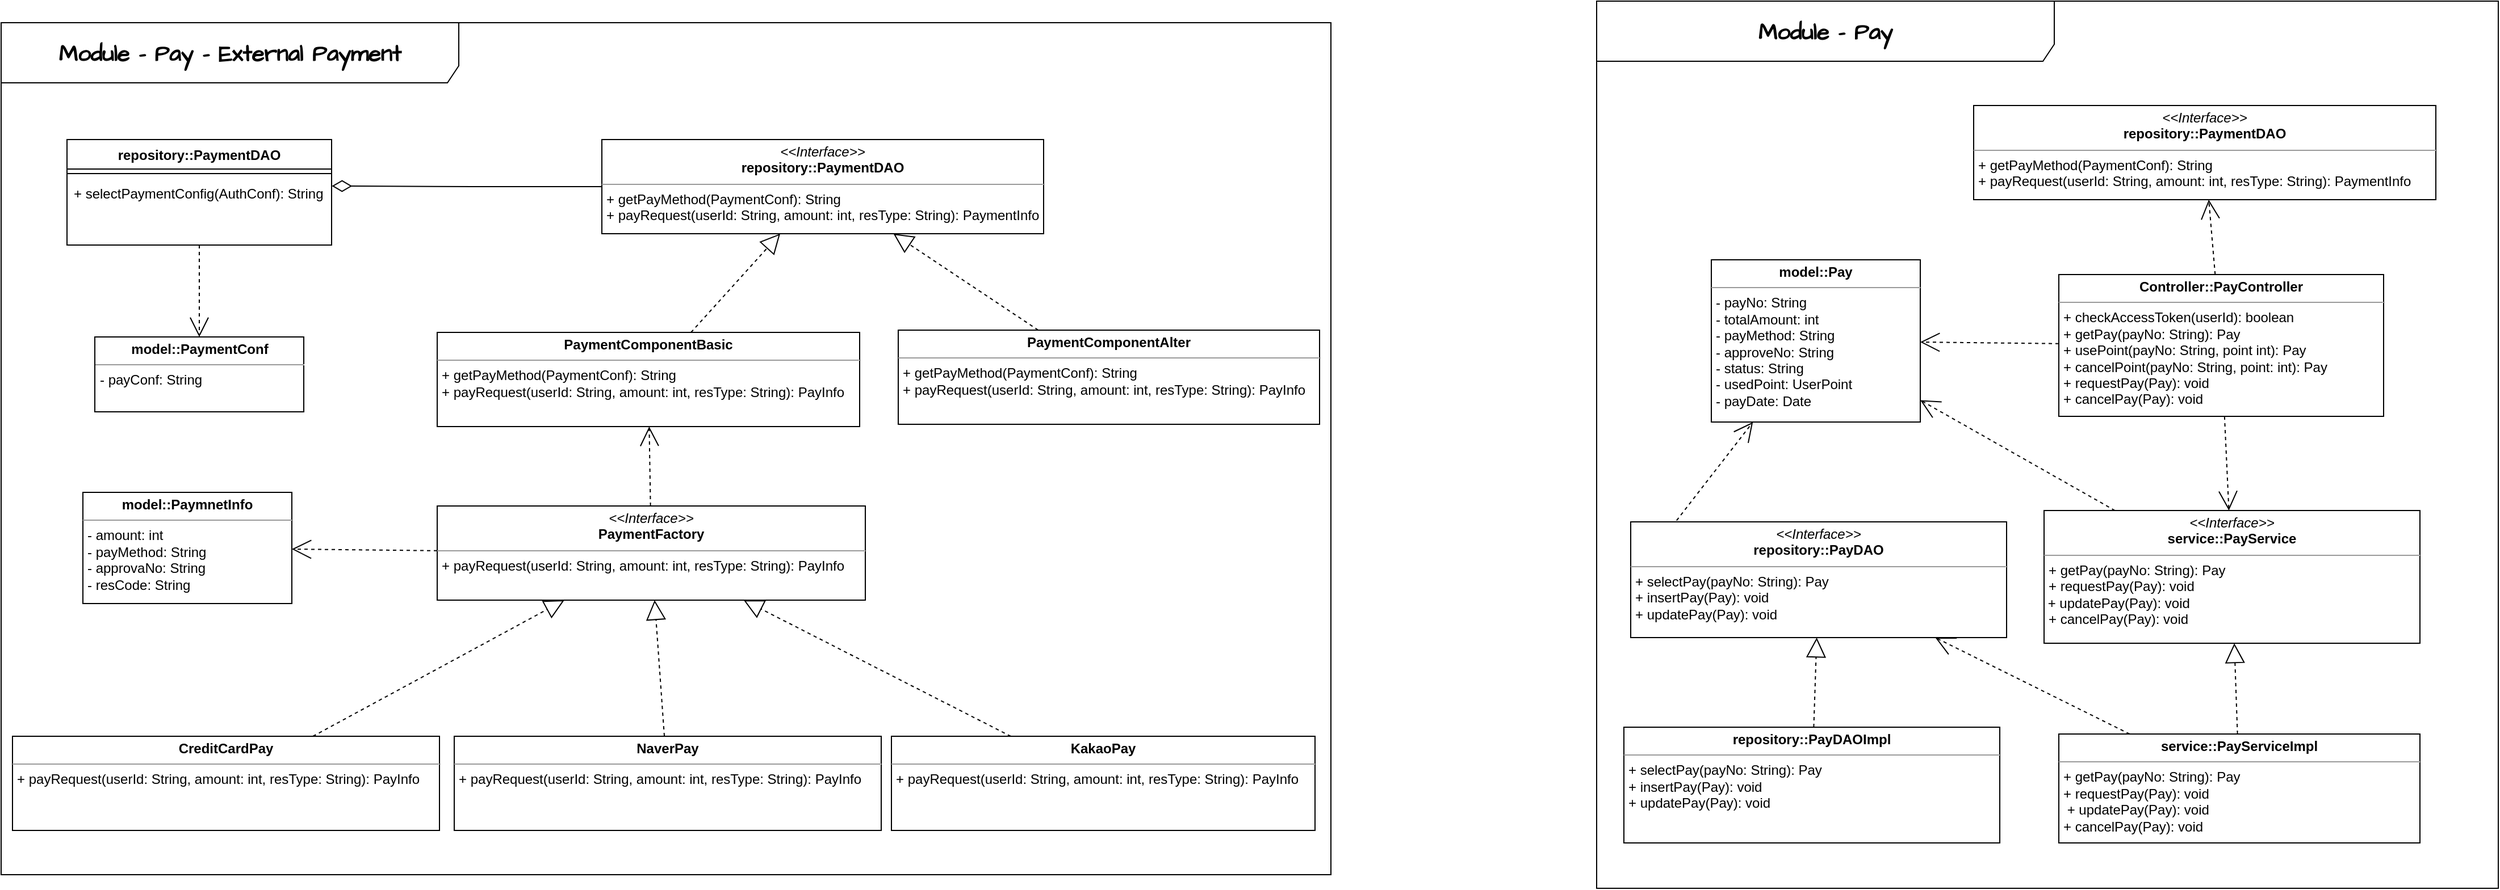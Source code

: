 <mxfile version="21.6.9" type="github">
  <diagram id="C5RBs43oDa-KdzZeNtuy" name="Page-1">
    <mxGraphModel dx="2969" dy="1431" grid="0" gridSize="10" guides="1" tooltips="1" connect="1" arrows="1" fold="1" page="0" pageScale="1" pageWidth="827" pageHeight="1169" math="0" shadow="0">
      <root>
        <mxCell id="WIyWlLk6GJQsqaUBKTNV-0" />
        <mxCell id="WIyWlLk6GJQsqaUBKTNV-1" parent="WIyWlLk6GJQsqaUBKTNV-0" />
        <mxCell id="j-iJdTRTHf4dkPwyuBQl-0" style="rounded=0;hachureGap=4;orthogonalLoop=1;jettySize=auto;html=1;exitX=0.5;exitY=1;exitDx=0;exitDy=0;entryX=0.5;entryY=0;entryDx=0;entryDy=0;fontFamily=Architects Daughter;fontSource=https%3A%2F%2Ffonts.googleapis.com%2Fcss%3Ffamily%3DArchitects%2BDaughter;fontSize=16;labelBackgroundColor=none;fontColor=default;dashed=1;endArrow=open;endFill=0;endSize=15;" edge="1" parent="WIyWlLk6GJQsqaUBKTNV-1" source="j-iJdTRTHf4dkPwyuBQl-1" target="j-iJdTRTHf4dkPwyuBQl-7">
          <mxGeometry relative="1" as="geometry">
            <mxPoint x="-105" y="286" as="targetPoint" />
          </mxGeometry>
        </mxCell>
        <mxCell id="j-iJdTRTHf4dkPwyuBQl-1" value="repository::PaymentDAO" style="swimlane;fontStyle=1;align=center;verticalAlign=top;childLayout=stackLayout;horizontal=1;startSize=26;horizontalStack=0;resizeParent=1;resizeLast=0;collapsible=1;marginBottom=0;rounded=0;shadow=0;strokeWidth=1;labelBackgroundColor=none;" vertex="1" parent="WIyWlLk6GJQsqaUBKTNV-1">
          <mxGeometry x="-211" y="130" width="233" height="93" as="geometry">
            <mxRectangle x="130" y="380" width="160" height="26" as="alternateBounds" />
          </mxGeometry>
        </mxCell>
        <mxCell id="j-iJdTRTHf4dkPwyuBQl-2" value="" style="line;html=1;strokeWidth=1;align=left;verticalAlign=middle;spacingTop=-1;spacingLeft=3;spacingRight=3;rotatable=0;labelPosition=right;points=[];portConstraint=eastwest;labelBackgroundColor=none;rounded=0;" vertex="1" parent="j-iJdTRTHf4dkPwyuBQl-1">
          <mxGeometry y="26" width="233" height="8" as="geometry" />
        </mxCell>
        <mxCell id="j-iJdTRTHf4dkPwyuBQl-3" value="+ selectPaymentConfig(AuthConf): String" style="text;align=left;verticalAlign=top;spacingLeft=4;spacingRight=4;overflow=hidden;rotatable=0;points=[[0,0.5],[1,0.5]];portConstraint=eastwest;fontStyle=0;labelBackgroundColor=none;rounded=0;" vertex="1" parent="j-iJdTRTHf4dkPwyuBQl-1">
          <mxGeometry y="34" width="233" height="26" as="geometry" />
        </mxCell>
        <mxCell id="j-iJdTRTHf4dkPwyuBQl-4" value="&lt;b&gt;Module - Pay - External Payment&lt;/b&gt;" style="shape=umlFrame;whiteSpace=wrap;html=1;pointerEvents=0;hachureGap=4;fontFamily=Architects Daughter;fontSource=https%3A%2F%2Ffonts.googleapis.com%2Fcss%3Ffamily%3DArchitects%2BDaughter;fontSize=20;width=403;height=53;labelBackgroundColor=none;rounded=0;" vertex="1" parent="WIyWlLk6GJQsqaUBKTNV-1">
          <mxGeometry x="-269" y="27" width="1171" height="751" as="geometry" />
        </mxCell>
        <mxCell id="j-iJdTRTHf4dkPwyuBQl-5" style="edgeStyle=orthogonalEdgeStyle;rounded=0;orthogonalLoop=1;jettySize=auto;html=1;entryX=1.001;entryY=0.268;entryDx=0;entryDy=0;entryPerimeter=0;endArrow=diamondThin;endFill=0;endSize=15;" edge="1" parent="WIyWlLk6GJQsqaUBKTNV-1" source="j-iJdTRTHf4dkPwyuBQl-6" target="j-iJdTRTHf4dkPwyuBQl-3">
          <mxGeometry relative="1" as="geometry" />
        </mxCell>
        <mxCell id="j-iJdTRTHf4dkPwyuBQl-6" value="&lt;p style=&quot;border-color: var(--border-color); margin: 4px 0px 0px; text-align: center;&quot;&gt;&lt;i style=&quot;border-color: var(--border-color);&quot;&gt;&amp;lt;&amp;lt;Interface&amp;gt;&amp;gt;&lt;/i&gt;&lt;br style=&quot;border-color: var(--border-color);&quot;&gt;&lt;b style=&quot;border-color: var(--border-color); background-color: initial;&quot;&gt;repository::PaymentDAO&lt;/b&gt;&lt;/p&gt;&lt;p style=&quot;border-color: var(--border-color); margin: 4px 0px 0px; text-align: center;&quot;&gt;&lt;/p&gt;&lt;hr style=&quot;border-color: var(--border-color);&quot; size=&quot;1&quot;&gt;&lt;p style=&quot;border-color: var(--border-color); margin: 0px 0px 0px 4px;&quot;&gt;+ getPayMethod(PaymentConf): String&lt;br style=&quot;border-color: var(--border-color);&quot;&gt;&lt;/p&gt;&lt;p style=&quot;border-color: var(--border-color); margin: 0px 0px 0px 4px;&quot;&gt;+ payRequest(userId: String, amount: int, resType: String): PaymentInfo&lt;/p&gt;" style="verticalAlign=top;align=left;overflow=fill;fontSize=12;fontFamily=Helvetica;html=1;whiteSpace=wrap;" vertex="1" parent="WIyWlLk6GJQsqaUBKTNV-1">
          <mxGeometry x="260" y="130" width="389" height="83" as="geometry" />
        </mxCell>
        <mxCell id="j-iJdTRTHf4dkPwyuBQl-7" value="&lt;p style=&quot;margin:0px;margin-top:4px;text-align:center;&quot;&gt;&lt;b style=&quot;background-color: initial;&quot;&gt;model::PaymentConf&lt;/b&gt;&lt;/p&gt;&lt;p style=&quot;margin:0px;margin-top:4px;text-align:center;&quot;&gt;&lt;/p&gt;&lt;hr size=&quot;1&quot;&gt;&lt;p style=&quot;margin:0px;margin-left:4px;&quot;&gt;- payConf: String&lt;/p&gt;" style="verticalAlign=top;align=left;overflow=fill;fontSize=12;fontFamily=Helvetica;html=1;whiteSpace=wrap;" vertex="1" parent="WIyWlLk6GJQsqaUBKTNV-1">
          <mxGeometry x="-186.5" y="304" width="184" height="66" as="geometry" />
        </mxCell>
        <mxCell id="j-iJdTRTHf4dkPwyuBQl-8" style="edgeStyle=none;shape=connector;rounded=0;hachureGap=4;orthogonalLoop=1;jettySize=auto;html=1;dashed=1;labelBackgroundColor=none;strokeColor=default;fontFamily=Architects Daughter;fontSource=https%3A%2F%2Ffonts.googleapis.com%2Fcss%3Ffamily%3DArchitects%2BDaughter;fontSize=16;fontColor=default;endArrow=block;endFill=0;endSize=15;" edge="1" parent="WIyWlLk6GJQsqaUBKTNV-1" source="j-iJdTRTHf4dkPwyuBQl-9" target="j-iJdTRTHf4dkPwyuBQl-6">
          <mxGeometry relative="1" as="geometry" />
        </mxCell>
        <mxCell id="j-iJdTRTHf4dkPwyuBQl-9" value="&lt;p style=&quot;margin:0px;margin-top:4px;text-align:center;&quot;&gt;&lt;b style=&quot;background-color: initial;&quot;&gt;PaymentComponentBasic&lt;/b&gt;&lt;/p&gt;&lt;p style=&quot;margin:0px;margin-top:4px;text-align:center;&quot;&gt;&lt;/p&gt;&lt;hr size=&quot;1&quot;&gt;&lt;p style=&quot;border-color: var(--border-color); margin: 0px 0px 0px 4px;&quot;&gt;+ getPayMethod(PaymentConf): String&lt;br style=&quot;border-color: var(--border-color);&quot;&gt;&lt;/p&gt;&lt;p style=&quot;border-color: var(--border-color); margin: 0px 0px 0px 4px;&quot;&gt;+ payRequest(userId: String, amount: int, resType: String): PayInfo&lt;/p&gt;" style="verticalAlign=top;align=left;overflow=fill;fontSize=12;fontFamily=Helvetica;html=1;whiteSpace=wrap;" vertex="1" parent="WIyWlLk6GJQsqaUBKTNV-1">
          <mxGeometry x="115" y="300" width="372" height="83" as="geometry" />
        </mxCell>
        <mxCell id="j-iJdTRTHf4dkPwyuBQl-10" style="edgeStyle=none;shape=connector;rounded=0;hachureGap=4;orthogonalLoop=1;jettySize=auto;html=1;dashed=1;labelBackgroundColor=none;strokeColor=default;fontFamily=Architects Daughter;fontSource=https%3A%2F%2Ffonts.googleapis.com%2Fcss%3Ffamily%3DArchitects%2BDaughter;fontSize=16;fontColor=default;endArrow=block;endFill=0;endSize=15;" edge="1" parent="WIyWlLk6GJQsqaUBKTNV-1" source="j-iJdTRTHf4dkPwyuBQl-11" target="j-iJdTRTHf4dkPwyuBQl-6">
          <mxGeometry relative="1" as="geometry" />
        </mxCell>
        <mxCell id="j-iJdTRTHf4dkPwyuBQl-11" value="&lt;p style=&quot;margin:0px;margin-top:4px;text-align:center;&quot;&gt;&lt;b style=&quot;background-color: initial;&quot;&gt;PaymentComponentAlter&lt;/b&gt;&lt;/p&gt;&lt;p style=&quot;margin:0px;margin-top:4px;text-align:center;&quot;&gt;&lt;/p&gt;&lt;hr size=&quot;1&quot;&gt;&lt;p style=&quot;border-color: var(--border-color); margin: 0px 0px 0px 4px;&quot;&gt;+ getPayMethod(PaymentConf): String&lt;br style=&quot;border-color: var(--border-color);&quot;&gt;&lt;/p&gt;&lt;p style=&quot;border-color: var(--border-color); margin: 0px 0px 0px 4px;&quot;&gt;+ payRequest(userId: String, amount: int, resType: String): PayInfo&lt;/p&gt;" style="verticalAlign=top;align=left;overflow=fill;fontSize=12;fontFamily=Helvetica;html=1;whiteSpace=wrap;" vertex="1" parent="WIyWlLk6GJQsqaUBKTNV-1">
          <mxGeometry x="521" y="298" width="371" height="83" as="geometry" />
        </mxCell>
        <mxCell id="j-iJdTRTHf4dkPwyuBQl-12" style="edgeStyle=none;shape=connector;rounded=0;hachureGap=4;orthogonalLoop=1;jettySize=auto;html=1;dashed=1;labelBackgroundColor=none;strokeColor=default;fontFamily=Architects Daughter;fontSource=https%3A%2F%2Ffonts.googleapis.com%2Fcss%3Ffamily%3DArchitects%2BDaughter;fontSize=16;fontColor=default;endArrow=open;endFill=0;endSize=15;" edge="1" parent="WIyWlLk6GJQsqaUBKTNV-1" source="j-iJdTRTHf4dkPwyuBQl-14" target="j-iJdTRTHf4dkPwyuBQl-9">
          <mxGeometry relative="1" as="geometry" />
        </mxCell>
        <mxCell id="j-iJdTRTHf4dkPwyuBQl-13" style="edgeStyle=none;shape=connector;rounded=0;hachureGap=4;orthogonalLoop=1;jettySize=auto;html=1;dashed=1;labelBackgroundColor=none;strokeColor=default;fontFamily=Architects Daughter;fontSource=https%3A%2F%2Ffonts.googleapis.com%2Fcss%3Ffamily%3DArchitects%2BDaughter;fontSize=16;fontColor=default;endArrow=open;endFill=0;endSize=15;" edge="1" parent="WIyWlLk6GJQsqaUBKTNV-1" source="j-iJdTRTHf4dkPwyuBQl-14" target="j-iJdTRTHf4dkPwyuBQl-21">
          <mxGeometry relative="1" as="geometry" />
        </mxCell>
        <mxCell id="j-iJdTRTHf4dkPwyuBQl-14" value="&lt;p style=&quot;margin:0px;margin-top:4px;text-align:center;&quot;&gt;&lt;i&gt;&amp;lt;&amp;lt;Interface&amp;gt;&amp;gt;&lt;/i&gt;&lt;br&gt;&lt;b style=&quot;background-color: initial;&quot;&gt;PaymentFactory&lt;/b&gt;&lt;/p&gt;&lt;p style=&quot;margin:0px;margin-top:4px;text-align:center;&quot;&gt;&lt;/p&gt;&lt;hr size=&quot;1&quot;&gt;&lt;p style=&quot;margin:0px;margin-left:4px;&quot;&gt;+ payRequest(userId: String, amount: int, resType: String): PayInfo&lt;br&gt;&lt;/p&gt;" style="verticalAlign=top;align=left;overflow=fill;fontSize=12;fontFamily=Helvetica;html=1;whiteSpace=wrap;" vertex="1" parent="WIyWlLk6GJQsqaUBKTNV-1">
          <mxGeometry x="115" y="453" width="377" height="83" as="geometry" />
        </mxCell>
        <mxCell id="j-iJdTRTHf4dkPwyuBQl-15" style="edgeStyle=none;shape=connector;rounded=0;hachureGap=4;orthogonalLoop=1;jettySize=auto;html=1;dashed=1;labelBackgroundColor=none;strokeColor=default;fontFamily=Architects Daughter;fontSource=https%3A%2F%2Ffonts.googleapis.com%2Fcss%3Ffamily%3DArchitects%2BDaughter;fontSize=16;fontColor=default;endArrow=block;endFill=0;endSize=15;" edge="1" parent="WIyWlLk6GJQsqaUBKTNV-1" source="j-iJdTRTHf4dkPwyuBQl-56" target="j-iJdTRTHf4dkPwyuBQl-14">
          <mxGeometry relative="1" as="geometry">
            <mxPoint x="17.191" y="622" as="sourcePoint" />
          </mxGeometry>
        </mxCell>
        <mxCell id="j-iJdTRTHf4dkPwyuBQl-17" style="edgeStyle=none;shape=connector;rounded=0;hachureGap=4;orthogonalLoop=1;jettySize=auto;html=1;dashed=1;labelBackgroundColor=none;strokeColor=default;fontFamily=Architects Daughter;fontSource=https%3A%2F%2Ffonts.googleapis.com%2Fcss%3Ffamily%3DArchitects%2BDaughter;fontSize=16;fontColor=default;endArrow=block;endFill=0;endSize=15;" edge="1" parent="WIyWlLk6GJQsqaUBKTNV-1" source="j-iJdTRTHf4dkPwyuBQl-18" target="j-iJdTRTHf4dkPwyuBQl-14">
          <mxGeometry relative="1" as="geometry" />
        </mxCell>
        <mxCell id="j-iJdTRTHf4dkPwyuBQl-18" value="&lt;p style=&quot;margin:0px;margin-top:4px;text-align:center;&quot;&gt;&lt;b style=&quot;background-color: initial;&quot;&gt;NaverPay&lt;/b&gt;&lt;/p&gt;&lt;p style=&quot;margin:0px;margin-top:4px;text-align:center;&quot;&gt;&lt;/p&gt;&lt;hr size=&quot;1&quot;&gt;&lt;p style=&quot;margin:0px;margin-left:4px;&quot;&gt;+ payRequest(userId: String, amount: int, resType: String): PayInfo&lt;br&gt;&lt;/p&gt;" style="verticalAlign=top;align=left;overflow=fill;fontSize=12;fontFamily=Helvetica;html=1;whiteSpace=wrap;" vertex="1" parent="WIyWlLk6GJQsqaUBKTNV-1">
          <mxGeometry x="130" y="656" width="376" height="83" as="geometry" />
        </mxCell>
        <mxCell id="j-iJdTRTHf4dkPwyuBQl-19" style="edgeStyle=none;shape=connector;rounded=0;hachureGap=4;orthogonalLoop=1;jettySize=auto;html=1;dashed=1;labelBackgroundColor=none;strokeColor=default;fontFamily=Architects Daughter;fontSource=https%3A%2F%2Ffonts.googleapis.com%2Fcss%3Ffamily%3DArchitects%2BDaughter;fontSize=16;fontColor=default;endArrow=block;endFill=0;endSize=15;" edge="1" parent="WIyWlLk6GJQsqaUBKTNV-1" source="j-iJdTRTHf4dkPwyuBQl-20" target="j-iJdTRTHf4dkPwyuBQl-14">
          <mxGeometry relative="1" as="geometry" />
        </mxCell>
        <mxCell id="j-iJdTRTHf4dkPwyuBQl-20" value="&lt;p style=&quot;margin:0px;margin-top:4px;text-align:center;&quot;&gt;&lt;b style=&quot;background-color: initial;&quot;&gt;KakaoPay&lt;/b&gt;&lt;/p&gt;&lt;p style=&quot;margin:0px;margin-top:4px;text-align:center;&quot;&gt;&lt;/p&gt;&lt;hr size=&quot;1&quot;&gt;&lt;p style=&quot;margin:0px;margin-left:4px;&quot;&gt;+ payRequest(userId: String, amount: int, resType: String): PayInfo&lt;br&gt;&lt;/p&gt;" style="verticalAlign=top;align=left;overflow=fill;fontSize=12;fontFamily=Helvetica;html=1;whiteSpace=wrap;" vertex="1" parent="WIyWlLk6GJQsqaUBKTNV-1">
          <mxGeometry x="515" y="656" width="373" height="83" as="geometry" />
        </mxCell>
        <mxCell id="j-iJdTRTHf4dkPwyuBQl-21" value="&lt;p style=&quot;margin:0px;margin-top:4px;text-align:center;&quot;&gt;&lt;b style=&quot;background-color: initial;&quot;&gt;model::PaymnetInfo&lt;/b&gt;&lt;/p&gt;&lt;p style=&quot;margin:0px;margin-top:4px;text-align:center;&quot;&gt;&lt;/p&gt;&lt;hr size=&quot;1&quot;&gt;&lt;p style=&quot;margin:0px;margin-left:4px;&quot;&gt;- amount: int&lt;/p&gt;&lt;p style=&quot;margin:0px;margin-left:4px;&quot;&gt;- payMethod: String&lt;/p&gt;&lt;p style=&quot;margin:0px;margin-left:4px;&quot;&gt;- approvaNo: String&lt;/p&gt;&lt;p style=&quot;margin:0px;margin-left:4px;&quot;&gt;- resCode: String&lt;/p&gt;" style="verticalAlign=top;align=left;overflow=fill;fontSize=12;fontFamily=Helvetica;html=1;whiteSpace=wrap;" vertex="1" parent="WIyWlLk6GJQsqaUBKTNV-1">
          <mxGeometry x="-197" y="441" width="184" height="98" as="geometry" />
        </mxCell>
        <mxCell id="j-iJdTRTHf4dkPwyuBQl-26" value="&lt;b&gt;Module - Pay&lt;/b&gt;" style="shape=umlFrame;whiteSpace=wrap;html=1;pointerEvents=0;hachureGap=4;fontFamily=Architects Daughter;fontSource=https%3A%2F%2Ffonts.googleapis.com%2Fcss%3Ffamily%3DArchitects%2BDaughter;fontSize=20;width=403;height=53;labelBackgroundColor=none;rounded=0;" vertex="1" parent="WIyWlLk6GJQsqaUBKTNV-1">
          <mxGeometry x="1136" y="8" width="794" height="782" as="geometry" />
        </mxCell>
        <mxCell id="j-iJdTRTHf4dkPwyuBQl-27" value="&lt;p style=&quot;margin:0px;margin-top:4px;text-align:center;&quot;&gt;&lt;i&gt;&amp;lt;&amp;lt;Interface&amp;gt;&amp;gt;&lt;/i&gt;&lt;br&gt;&lt;b style=&quot;background-color: initial;&quot;&gt;repository::PaymentDAO&lt;/b&gt;&lt;/p&gt;&lt;p style=&quot;margin:0px;margin-top:4px;text-align:center;&quot;&gt;&lt;/p&gt;&lt;hr size=&quot;1&quot;&gt;&lt;p style=&quot;margin:0px;margin-left:4px;&quot;&gt;+ getPayMethod(PaymentConf): String&lt;br&gt;&lt;/p&gt;&lt;p style=&quot;margin:0px;margin-left:4px;&quot;&gt;+ payRequest(userId: String, amount: int, resType: String): PaymentInfo&lt;/p&gt;&lt;p style=&quot;margin:0px;margin-left:4px;&quot;&gt;&lt;br&gt;&lt;/p&gt;" style="verticalAlign=top;align=left;overflow=fill;fontSize=12;fontFamily=Helvetica;html=1;whiteSpace=wrap;" vertex="1" parent="WIyWlLk6GJQsqaUBKTNV-1">
          <mxGeometry x="1468" y="100" width="407" height="83" as="geometry" />
        </mxCell>
        <mxCell id="j-iJdTRTHf4dkPwyuBQl-41" style="edgeStyle=none;shape=connector;rounded=0;hachureGap=4;orthogonalLoop=1;jettySize=auto;html=1;dashed=1;labelBackgroundColor=none;strokeColor=default;fontFamily=Architects Daughter;fontSource=https%3A%2F%2Ffonts.googleapis.com%2Fcss%3Ffamily%3DArchitects%2BDaughter;fontSize=16;fontColor=default;endArrow=open;endFill=0;endSize=15;" edge="1" parent="WIyWlLk6GJQsqaUBKTNV-1" source="j-iJdTRTHf4dkPwyuBQl-48" target="j-iJdTRTHf4dkPwyuBQl-43">
          <mxGeometry relative="1" as="geometry" />
        </mxCell>
        <mxCell id="j-iJdTRTHf4dkPwyuBQl-42" style="edgeStyle=none;shape=connector;rounded=0;hachureGap=4;orthogonalLoop=1;jettySize=auto;html=1;dashed=1;labelBackgroundColor=none;strokeColor=default;fontFamily=Architects Daughter;fontSource=https%3A%2F%2Ffonts.googleapis.com%2Fcss%3Ffamily%3DArchitects%2BDaughter;fontSize=16;fontColor=default;endArrow=open;endFill=0;endSize=15;" edge="1" parent="WIyWlLk6GJQsqaUBKTNV-1" source="j-iJdTRTHf4dkPwyuBQl-43" target="j-iJdTRTHf4dkPwyuBQl-52">
          <mxGeometry relative="1" as="geometry" />
        </mxCell>
        <mxCell id="j-iJdTRTHf4dkPwyuBQl-43" value="&lt;p style=&quot;margin:0px;margin-top:4px;text-align:center;&quot;&gt;&lt;i&gt;&amp;lt;&amp;lt;Interface&amp;gt;&amp;gt;&lt;/i&gt;&lt;br&gt;&lt;b style=&quot;background-color: initial;&quot;&gt;service::PayService&lt;/b&gt;&lt;/p&gt;&lt;p style=&quot;margin:0px;margin-top:4px;text-align:center;&quot;&gt;&lt;/p&gt;&lt;hr size=&quot;1&quot;&gt;&lt;p style=&quot;margin:0px;margin-left:4px;&quot;&gt;+ getPay(payNo: String): Pay&lt;/p&gt;&lt;p style=&quot;margin:0px;margin-left:4px;&quot;&gt;+ requestPay(Pay): void&lt;/p&gt;&lt;p style=&quot;margin:0px;margin-left:4px;&quot;&gt;&lt;/p&gt;&amp;nbsp;+ updatePay(Pay): void&lt;p style=&quot;margin:0px;margin-left:4px;&quot;&gt;+ cancelPay(Pay): void&lt;br&gt;&lt;/p&gt;" style="verticalAlign=top;align=left;overflow=fill;fontSize=12;fontFamily=Helvetica;html=1;whiteSpace=wrap;" vertex="1" parent="WIyWlLk6GJQsqaUBKTNV-1">
          <mxGeometry x="1530" y="457" width="331" height="117" as="geometry" />
        </mxCell>
        <mxCell id="j-iJdTRTHf4dkPwyuBQl-44" style="edgeStyle=none;shape=connector;rounded=0;hachureGap=4;orthogonalLoop=1;jettySize=auto;html=1;dashed=1;labelBackgroundColor=none;strokeColor=default;fontFamily=Architects Daughter;fontSource=https%3A%2F%2Ffonts.googleapis.com%2Fcss%3Ffamily%3DArchitects%2BDaughter;fontSize=16;fontColor=default;endArrow=open;endFill=0;endSize=15;exitX=0;exitY=0.5;exitDx=0;exitDy=0;" edge="1" parent="WIyWlLk6GJQsqaUBKTNV-1" source="j-iJdTRTHf4dkPwyuBQl-45" target="j-iJdTRTHf4dkPwyuBQl-52">
          <mxGeometry relative="1" as="geometry" />
        </mxCell>
        <mxCell id="j-iJdTRTHf4dkPwyuBQl-45" value="&lt;p style=&quot;margin:0px;margin-top:4px;text-align:center;&quot;&gt;&lt;i&gt;&amp;lt;&amp;lt;Interface&amp;gt;&amp;gt;&lt;/i&gt;&lt;br&gt;&lt;b style=&quot;background-color: initial;&quot;&gt;repository::PayDAO&lt;/b&gt;&lt;/p&gt;&lt;p style=&quot;margin:0px;margin-top:4px;text-align:center;&quot;&gt;&lt;/p&gt;&lt;hr size=&quot;1&quot;&gt;&lt;p style=&quot;margin:0px;margin-left:4px;&quot;&gt;+ selectPay(payNo: String): Pay&lt;/p&gt;&lt;p style=&quot;margin:0px;margin-left:4px;&quot;&gt;+ insertPay(Pay): void&lt;/p&gt;&lt;p style=&quot;margin:0px;margin-left:4px;&quot;&gt;+ updatePay(Pay): void&lt;/p&gt;" style="verticalAlign=top;align=left;overflow=fill;fontSize=12;fontFamily=Helvetica;html=1;whiteSpace=wrap;" vertex="1" parent="WIyWlLk6GJQsqaUBKTNV-1">
          <mxGeometry x="1166" y="467" width="331" height="102" as="geometry" />
        </mxCell>
        <mxCell id="j-iJdTRTHf4dkPwyuBQl-46" style="edgeStyle=none;shape=connector;rounded=0;hachureGap=4;orthogonalLoop=1;jettySize=auto;html=1;dashed=1;labelBackgroundColor=none;strokeColor=default;fontFamily=Architects Daughter;fontSource=https%3A%2F%2Ffonts.googleapis.com%2Fcss%3Ffamily%3DArchitects%2BDaughter;fontSize=16;fontColor=default;endArrow=open;endFill=0;endSize=15;" edge="1" parent="WIyWlLk6GJQsqaUBKTNV-1" source="j-iJdTRTHf4dkPwyuBQl-48" target="j-iJdTRTHf4dkPwyuBQl-52">
          <mxGeometry relative="1" as="geometry" />
        </mxCell>
        <mxCell id="j-iJdTRTHf4dkPwyuBQl-47" style="edgeStyle=none;shape=connector;rounded=0;hachureGap=4;orthogonalLoop=1;jettySize=auto;html=1;dashed=1;labelBackgroundColor=none;strokeColor=default;fontFamily=Architects Daughter;fontSource=https%3A%2F%2Ffonts.googleapis.com%2Fcss%3Ffamily%3DArchitects%2BDaughter;fontSize=16;fontColor=default;endArrow=open;endFill=0;endSize=15;" edge="1" parent="WIyWlLk6GJQsqaUBKTNV-1" source="j-iJdTRTHf4dkPwyuBQl-48" target="j-iJdTRTHf4dkPwyuBQl-27">
          <mxGeometry relative="1" as="geometry">
            <mxPoint x="1713.997" y="290.5" as="targetPoint" />
          </mxGeometry>
        </mxCell>
        <mxCell id="j-iJdTRTHf4dkPwyuBQl-48" value="&lt;p style=&quot;margin:0px;margin-top:4px;text-align:center;&quot;&gt;&lt;b style=&quot;background-color: initial;&quot;&gt;Controller::PayController&lt;/b&gt;&lt;/p&gt;&lt;p style=&quot;margin:0px;margin-top:4px;text-align:center;&quot;&gt;&lt;/p&gt;&lt;hr size=&quot;1&quot;&gt;&lt;p style=&quot;margin:0px;margin-left:4px;&quot;&gt;+ checkAccessToken(userId): boolean&lt;/p&gt;&lt;p style=&quot;margin:0px;margin-left:4px;&quot;&gt;+ getPay(payNo: String): Pay&lt;/p&gt;&lt;p style=&quot;margin:0px;margin-left:4px;&quot;&gt;+ usePoint(payNo: String, point int): Pay&lt;/p&gt;&lt;p style=&quot;margin:0px;margin-left:4px;&quot;&gt;+ cancelPoint(payNo: String, point: int): Pay&lt;/p&gt;&lt;p style=&quot;margin:0px;margin-left:4px;&quot;&gt;+ requestPay(Pay): void&lt;/p&gt;&lt;p style=&quot;margin:0px;margin-left:4px;&quot;&gt;+ cancelPay(Pay): void&lt;/p&gt;" style="verticalAlign=top;align=left;overflow=fill;fontSize=12;fontFamily=Helvetica;html=1;whiteSpace=wrap;" vertex="1" parent="WIyWlLk6GJQsqaUBKTNV-1">
          <mxGeometry x="1543" y="249" width="286" height="125" as="geometry" />
        </mxCell>
        <mxCell id="j-iJdTRTHf4dkPwyuBQl-49" style="edgeStyle=none;shape=connector;rounded=0;hachureGap=4;orthogonalLoop=1;jettySize=auto;html=1;dashed=1;labelBackgroundColor=none;strokeColor=default;fontFamily=Architects Daughter;fontSource=https%3A%2F%2Ffonts.googleapis.com%2Fcss%3Ffamily%3DArchitects%2BDaughter;fontSize=16;fontColor=default;endArrow=open;endFill=0;endSize=15;" edge="1" parent="WIyWlLk6GJQsqaUBKTNV-1" source="j-iJdTRTHf4dkPwyuBQl-51" target="j-iJdTRTHf4dkPwyuBQl-45">
          <mxGeometry relative="1" as="geometry" />
        </mxCell>
        <mxCell id="j-iJdTRTHf4dkPwyuBQl-50" style="edgeStyle=none;shape=connector;rounded=0;hachureGap=4;orthogonalLoop=1;jettySize=auto;html=1;dashed=1;labelBackgroundColor=none;strokeColor=default;fontFamily=Architects Daughter;fontSource=https%3A%2F%2Ffonts.googleapis.com%2Fcss%3Ffamily%3DArchitects%2BDaughter;fontSize=16;fontColor=default;endArrow=block;endFill=0;endSize=15;" edge="1" parent="WIyWlLk6GJQsqaUBKTNV-1" source="j-iJdTRTHf4dkPwyuBQl-51" target="j-iJdTRTHf4dkPwyuBQl-43">
          <mxGeometry relative="1" as="geometry" />
        </mxCell>
        <mxCell id="j-iJdTRTHf4dkPwyuBQl-51" value="&lt;p style=&quot;margin:0px;margin-top:4px;text-align:center;&quot;&gt;&lt;b style=&quot;background-color: initial;&quot;&gt;service::PayServiceImpl&lt;/b&gt;&lt;/p&gt;&lt;p style=&quot;margin:0px;margin-top:4px;text-align:center;&quot;&gt;&lt;/p&gt;&lt;hr size=&quot;1&quot;&gt;&lt;p style=&quot;border-color: var(--border-color); margin: 0px 0px 0px 4px;&quot;&gt;+ getPay(payNo: String): Pay&lt;/p&gt;&lt;p style=&quot;border-color: var(--border-color); margin: 0px 0px 0px 4px;&quot;&gt;+ requestPay(Pay): void&lt;/p&gt;&lt;p style=&quot;border-color: var(--border-color); margin: 0px 0px 0px 4px;&quot;&gt;&lt;/p&gt;&lt;p style=&quot;border-color: var(--border-color); margin: 0px 0px 0px 4px;&quot;&gt;&amp;nbsp;+ updatePay(Pay): void&lt;/p&gt;&lt;p style=&quot;border-color: var(--border-color); margin: 0px 0px 0px 4px;&quot;&gt;+ cancelPay(Pay): void&lt;/p&gt;" style="verticalAlign=top;align=left;overflow=fill;fontSize=12;fontFamily=Helvetica;html=1;whiteSpace=wrap;" vertex="1" parent="WIyWlLk6GJQsqaUBKTNV-1">
          <mxGeometry x="1543" y="654" width="318" height="96" as="geometry" />
        </mxCell>
        <mxCell id="j-iJdTRTHf4dkPwyuBQl-52" value="&lt;p style=&quot;margin:0px;margin-top:4px;text-align:center;&quot;&gt;&lt;b style=&quot;background-color: initial;&quot;&gt;model::Pay&lt;/b&gt;&lt;/p&gt;&lt;p style=&quot;margin:0px;margin-top:4px;text-align:center;&quot;&gt;&lt;/p&gt;&lt;hr size=&quot;1&quot;&gt;&lt;p style=&quot;margin:0px;margin-left:4px;&quot;&gt;- payNo: String&lt;/p&gt;&lt;p style=&quot;margin:0px;margin-left:4px;&quot;&gt;- totalAmount: int&lt;/p&gt;&lt;p style=&quot;margin:0px;margin-left:4px;&quot;&gt;- payMethod: String&lt;/p&gt;&lt;p style=&quot;margin:0px;margin-left:4px;&quot;&gt;- approveNo: String&lt;/p&gt;&lt;p style=&quot;margin:0px;margin-left:4px;&quot;&gt;- status: String&lt;/p&gt;&lt;p style=&quot;margin:0px;margin-left:4px;&quot;&gt;- usedPoint: UserPoint&lt;/p&gt;&lt;p style=&quot;margin:0px;margin-left:4px;&quot;&gt;- payDate: Date&lt;/p&gt;" style="verticalAlign=top;align=left;overflow=fill;fontSize=12;fontFamily=Helvetica;html=1;whiteSpace=wrap;" vertex="1" parent="WIyWlLk6GJQsqaUBKTNV-1">
          <mxGeometry x="1237" y="236" width="184" height="143" as="geometry" />
        </mxCell>
        <mxCell id="j-iJdTRTHf4dkPwyuBQl-53" style="edgeStyle=none;shape=connector;rounded=0;hachureGap=4;orthogonalLoop=1;jettySize=auto;html=1;dashed=1;labelBackgroundColor=none;strokeColor=default;fontFamily=Architects Daughter;fontSource=https%3A%2F%2Ffonts.googleapis.com%2Fcss%3Ffamily%3DArchitects%2BDaughter;fontSize=16;fontColor=default;endArrow=block;endFill=0;endSize=15;" edge="1" parent="WIyWlLk6GJQsqaUBKTNV-1" source="j-iJdTRTHf4dkPwyuBQl-54" target="j-iJdTRTHf4dkPwyuBQl-45">
          <mxGeometry relative="1" as="geometry" />
        </mxCell>
        <mxCell id="j-iJdTRTHf4dkPwyuBQl-54" value="&lt;p style=&quot;margin:0px;margin-top:4px;text-align:center;&quot;&gt;&lt;b style=&quot;background-color: initial;&quot;&gt;repository::PayDAOImpl&lt;/b&gt;&lt;/p&gt;&lt;p style=&quot;margin:0px;margin-top:4px;text-align:center;&quot;&gt;&lt;/p&gt;&lt;hr size=&quot;1&quot;&gt;&lt;p style=&quot;border-color: var(--border-color); margin: 0px 0px 0px 4px;&quot;&gt;+ selectPay(payNo: String): Pay&lt;/p&gt;&lt;p style=&quot;border-color: var(--border-color); margin: 0px 0px 0px 4px;&quot;&gt;+ insertPay(Pay): void&lt;/p&gt;&lt;p style=&quot;border-color: var(--border-color); margin: 0px 0px 0px 4px;&quot;&gt;+ updatePay(Pay): void&lt;/p&gt;" style="verticalAlign=top;align=left;overflow=fill;fontSize=12;fontFamily=Helvetica;html=1;whiteSpace=wrap;" vertex="1" parent="WIyWlLk6GJQsqaUBKTNV-1">
          <mxGeometry x="1160" y="648" width="331" height="102" as="geometry" />
        </mxCell>
        <mxCell id="j-iJdTRTHf4dkPwyuBQl-56" value="&lt;p style=&quot;margin:0px;margin-top:4px;text-align:center;&quot;&gt;&lt;b style=&quot;background-color: initial;&quot;&gt;CreditCardPay&lt;/b&gt;&lt;/p&gt;&lt;p style=&quot;margin:0px;margin-top:4px;text-align:center;&quot;&gt;&lt;/p&gt;&lt;hr size=&quot;1&quot;&gt;&lt;p style=&quot;margin:0px;margin-left:4px;&quot;&gt;+ payRequest(userId: String, amount: int, resType: String): PayInfo&lt;br&gt;&lt;/p&gt;" style="verticalAlign=top;align=left;overflow=fill;fontSize=12;fontFamily=Helvetica;html=1;whiteSpace=wrap;" vertex="1" parent="WIyWlLk6GJQsqaUBKTNV-1">
          <mxGeometry x="-259" y="656" width="376" height="83" as="geometry" />
        </mxCell>
      </root>
    </mxGraphModel>
  </diagram>
</mxfile>
